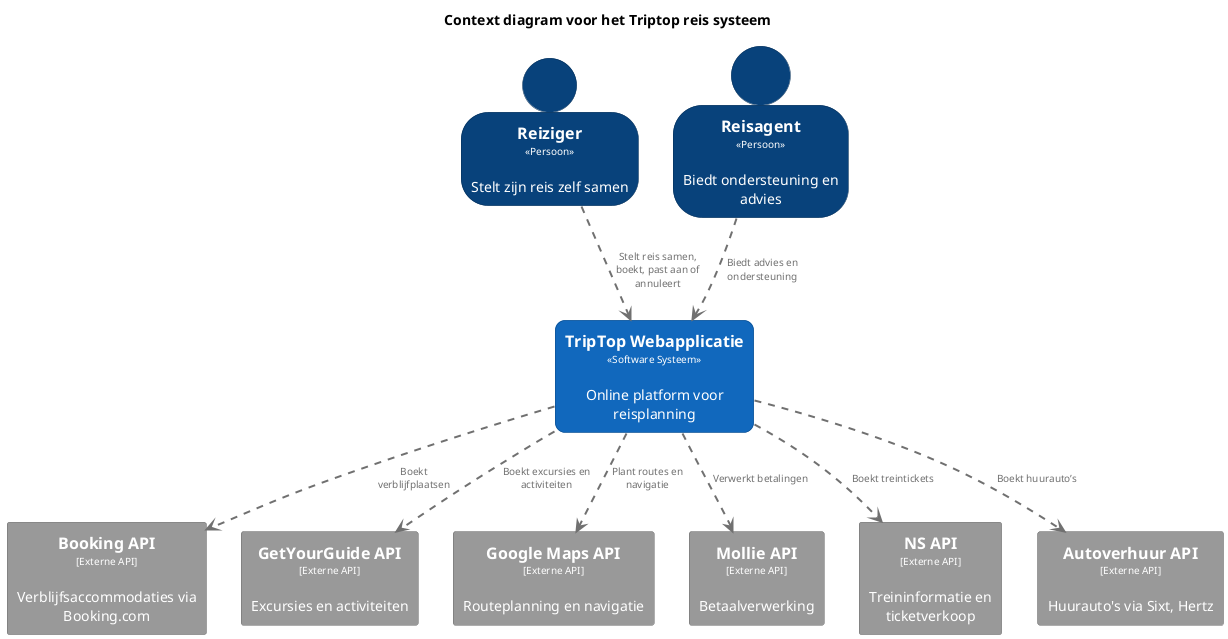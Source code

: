 @startuml
 
title Context diagram voor het Triptop reis systeem
 
top to bottom direction
 
skinparam {
  arrowFontSize 10
  defaultTextAlignment center
  wrapWidth 200
  maxMessageSize 100
}
 
hide stereotype
 
' Kleurinstellingen voor externe APIs
skinparam rectangle<<ExterneAPI>> {
  BackgroundColor #999999
  FontColor #ffffff
  BorderColor #6b6b6b
  shadowing false
}
 
' Kleurinstelling voor de Triptop Webapplicatie
skinparam rectangle<<TripTopWebapplicatie>> {
  BackgroundColor #1168bd
  FontColor #ffffff
  BorderColor #0b4884
  roundCorner 20
  shadowing false
}
 
' Kleurinstelling voor actoren
skinparam person<<Reisagent>> {
  BackgroundColor #08427b
  FontColor #ffffff
  BorderColor #052e56
  shadowing false
}
 
skinparam person<<Reiziger>> {
  BackgroundColor #08427b
  FontColor #ffffff
  BorderColor #052e56
  shadowing false
}
 
' Actoren
person "==Reiziger\n<size:10><<Persoon>></size>\n\nStelt zijn reis zelf samen" <<Reiziger>> as Reiziger
person "==Reisagent\n<size:10><<Persoon>></size>\n\nBiedt ondersteuning en advies" <<Reisagent>> as Reisagent
 
' Hoofd systeem
rectangle "==TripTop Webapplicatie\n<size:10><<Software Systeem>></size>\n\nOnline platform voor reisplanning" <<TripTopWebapplicatie>> as TripTopWebapplicatie
 
' Externe APIs
rectangle "==Booking API\n<size:10>[Externe API]</size>\n\nVerblijfsaccommodaties via Booking.com" <<ExterneAPI>> as BookingAPI
rectangle "==GetYourGuide API\n<size:10>[Externe API]</size>\n\nExcursies en activiteiten" <<ExterneAPI>> as GetYourGuideAPI
rectangle "==Google Maps API\n<size:10>[Externe API]</size>\n\nRouteplanning en navigatie" <<ExterneAPI>> as GoogleMapsAPI
rectangle "==Mollie API\n<size:10>[Externe API]</size>\n\nBetaalverwerking" <<ExterneAPI>> as MollieAPI
rectangle "==NS API\n<size:10>[Externe API]</size>\n\nTreininformatie en ticketverkoop" <<ExterneAPI>> as NSAPI
rectangle "==Autoverhuur API\n<size:10>[Externe API]</size>\n\nHuurauto's via Sixt, Hertz" <<ExterneAPI>> as RentalCarAPI
 
' Interacties met het systeem
Reiziger .[#707070,thickness=2].> TripTopWebapplicatie : "<color:#707070>Stelt reis samen, boekt, past aan of annuleert"
Reisagent .[#707070,thickness=2].> TripTopWebapplicatie : "<color:#707070>Biedt advies en ondersteuning"
 
' Interacties met externe systemen
TripTopWebapplicatie .[#707070,thickness=2].> BookingAPI : "<color:#707070>Boekt verblijfplaatsen"
TripTopWebapplicatie .[#707070,thickness=2].> GetYourGuideAPI : "<color:#707070>Boekt excursies en activiteiten"
TripTopWebapplicatie .[#707070,thickness=2].> GoogleMapsAPI : "<color:#707070>Plant routes en navigatie"
TripTopWebapplicatie .[#707070,thickness=2].> MollieAPI : "<color:#707070>Verwerkt betalingen"
TripTopWebapplicatie .[#707070,thickness=2].> NSAPI : "<color:#707070>Boekt treintickets"
TripTopWebapplicatie .[#707070,thickness=2].> RentalCarAPI : "<color:#707070>Boekt huurauto’s"
 
@enduml
